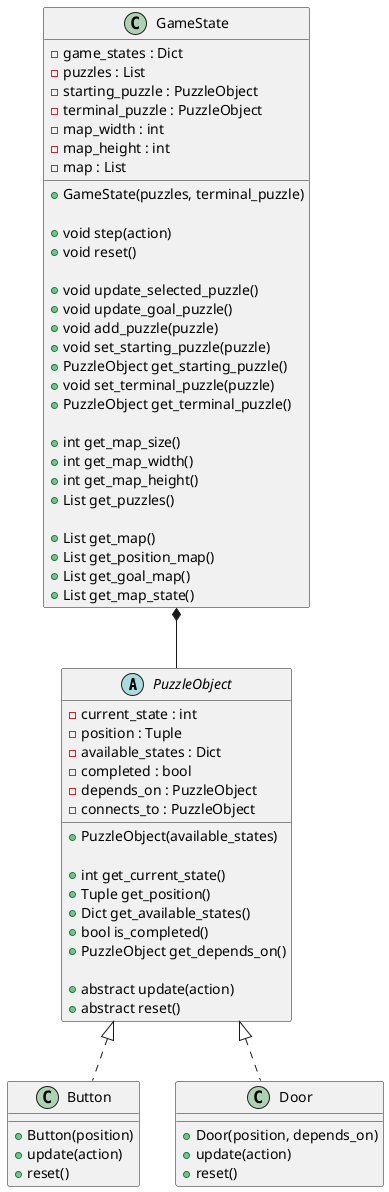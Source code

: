 @startuml

abstract class PuzzleObject{
    +PuzzleObject(available_states)

    +int get_current_state()
    +Tuple get_position()
    +Dict get_available_states()
    +bool is_completed()
    +PuzzleObject get_depends_on()

    +abstract update(action)
    +abstract reset()

    -current_state : int
    -position : Tuple
    -available_states : Dict
    -completed : bool
    -depends_on : PuzzleObject
    -connects_to : PuzzleObject
}

class Button{
    +Button(position)
    +update(action)
    +reset()
}

class Button implements PuzzleObject

class Door{
    +Door(position, depends_on)
    +update(action)
    +reset()
}

class Door implements PuzzleObject

class GameState{
    +GameState(puzzles, terminal_puzzle)

    +void step(action)
    +void reset()

    +void update_selected_puzzle()
    +void update_goal_puzzle()
    +void add_puzzle(puzzle)
    +void set_starting_puzzle(puzzle)
    +PuzzleObject get_starting_puzzle()
    +void set_terminal_puzzle(puzzle)
    +PuzzleObject get_terminal_puzzle()

    +int get_map_size()
    +int get_map_width()
    +int get_map_height()
       +List get_puzzles()

    +List get_map()
    +List get_position_map()
    +List get_goal_map()
    +List get_map_state()
    -game_states : Dict
    -puzzles : List
    -starting_puzzle : PuzzleObject
    -terminal_puzzle : PuzzleObject
    -map_width : int
    -map_height : int
    -map : List
}

GameState *-- PuzzleObject
@enduml